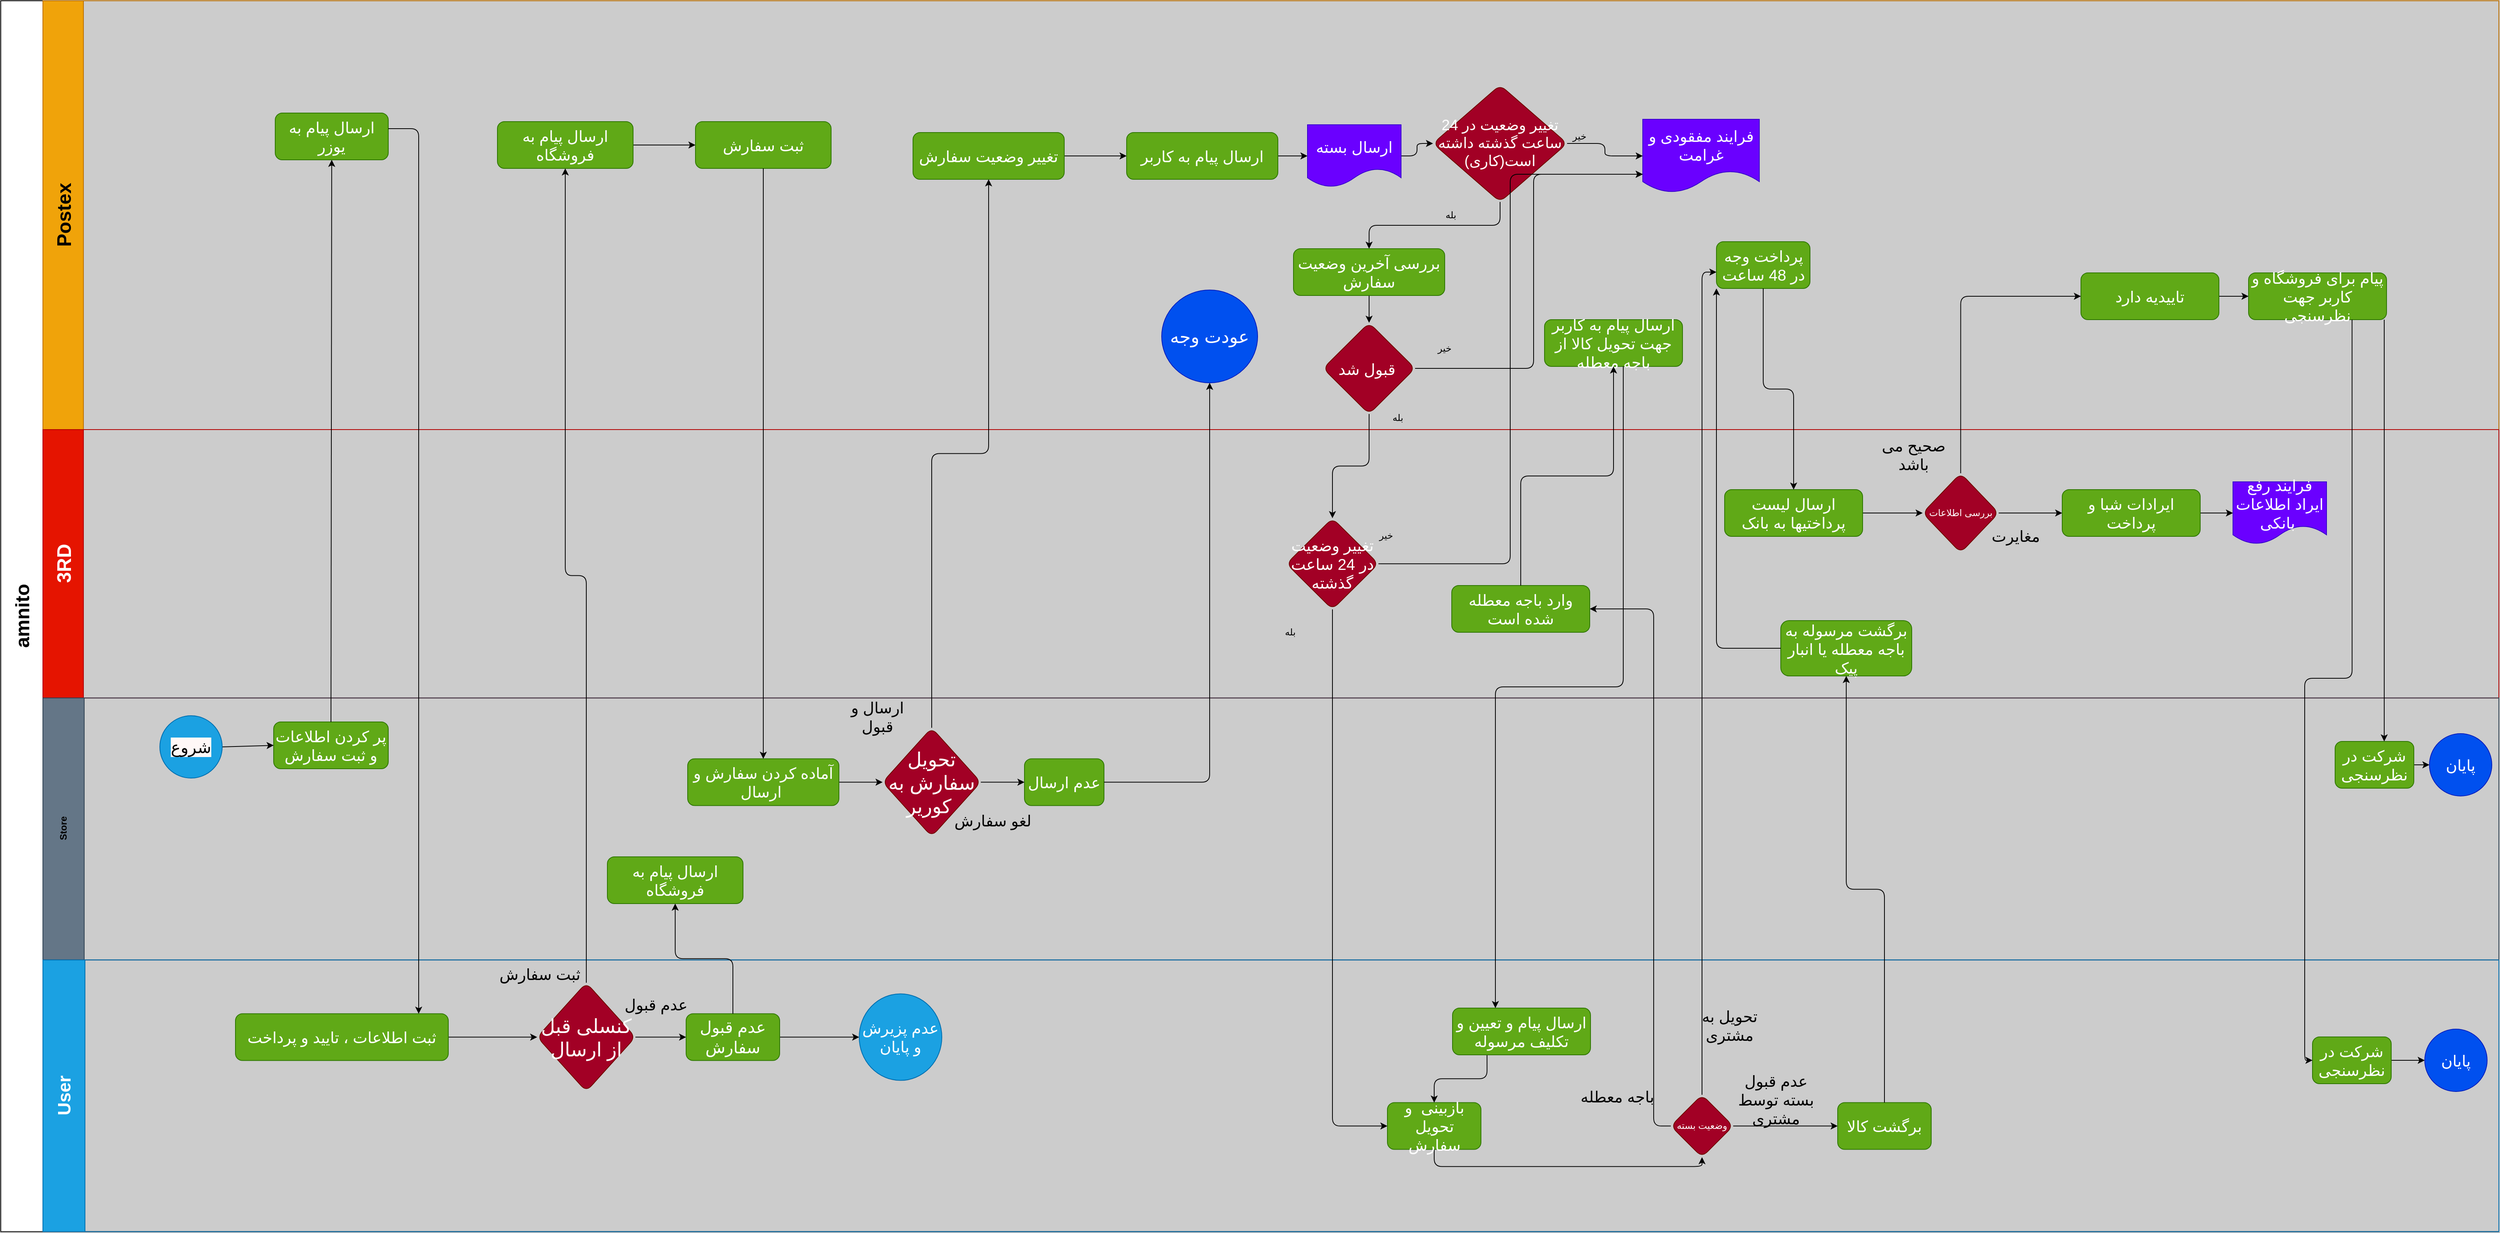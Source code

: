 <mxfile>
    <diagram id="csm_xKcEM0WO2iue_b0D" name="Page-1">
        <mxGraphModel dx="3397" dy="1609" grid="0" gridSize="20" guides="1" tooltips="1" connect="1" arrows="1" fold="1" page="1" pageScale="1" pageWidth="3300" pageHeight="2339" background="#CCCCCC" math="0" shadow="0">
            <root>
                <mxCell id="0"/>
                <mxCell id="1" parent="0"/>
                <mxCell id="2" value="&lt;font style=&quot;font-size: 25px;&quot;&gt;amnito&lt;/font&gt;" style="swimlane;childLayout=stackLayout;resizeParent=1;resizeParentMax=0;horizontal=0;startSize=54;horizontalStack=0;html=1;" parent="1" vertex="1">
                    <mxGeometry x="20" y="80" width="3204" height="1578.75" as="geometry"/>
                </mxCell>
                <mxCell id="3" value="&lt;font style=&quot;font-size: 25px;&quot;&gt;Postex&lt;/font&gt;" style="swimlane;startSize=52;horizontal=0;html=1;fillColor=#f0a30a;fontColor=#000000;strokeColor=#BD7000;" parent="2" vertex="1">
                    <mxGeometry x="54" width="3150" height="550" as="geometry"/>
                </mxCell>
                <mxCell id="17" value="&lt;font style=&quot;font-size: 20px;&quot;&gt;ارسال پیام به یوزر&lt;/font&gt;" style="rounded=1;whiteSpace=wrap;html=1;fillColor=#60a917;fontColor=#ffffff;strokeColor=#2D7600;" parent="3" vertex="1">
                    <mxGeometry x="298" y="144" width="145" height="60" as="geometry"/>
                </mxCell>
                <mxCell id="107" value="" style="edgeStyle=orthogonalEdgeStyle;html=1;fontSize=21;" parent="3" source="102" target="106" edge="1">
                    <mxGeometry relative="1" as="geometry"/>
                </mxCell>
                <mxCell id="102" value="&lt;font style=&quot;font-size: 20px;&quot;&gt;ارسال پیام به فروشگاه&lt;/font&gt;" style="whiteSpace=wrap;html=1;fillColor=#60a917;strokeColor=#2D7600;fontColor=#ffffff;rounded=1;" parent="3" vertex="1">
                    <mxGeometry x="583" y="155" width="174" height="60" as="geometry"/>
                </mxCell>
                <mxCell id="106" value="&lt;font style=&quot;font-size: 20px;&quot;&gt;ثبت سفارش&lt;/font&gt;" style="whiteSpace=wrap;html=1;fillColor=#60a917;strokeColor=#2D7600;fontColor=#ffffff;rounded=1;" parent="3" vertex="1">
                    <mxGeometry x="837" y="155" width="174" height="60" as="geometry"/>
                </mxCell>
                <mxCell id="119" value="" style="edgeStyle=orthogonalEdgeStyle;html=1;fontSize=23;" parent="3" source="116" target="118" edge="1">
                    <mxGeometry relative="1" as="geometry"/>
                </mxCell>
                <mxCell id="116" value="&lt;font style=&quot;font-size: 20px;&quot;&gt;تغییر وضعیت سفارش&lt;/font&gt;" style="whiteSpace=wrap;html=1;fillColor=#60a917;strokeColor=#2D7600;fontColor=#ffffff;rounded=1;" parent="3" vertex="1">
                    <mxGeometry x="1116" y="169" width="194" height="60" as="geometry"/>
                </mxCell>
                <mxCell id="189" value="" style="edgeStyle=orthogonalEdgeStyle;html=1;" parent="3" source="118" target="124" edge="1">
                    <mxGeometry relative="1" as="geometry"/>
                </mxCell>
                <mxCell id="118" value="&lt;font style=&quot;font-size: 20px;&quot;&gt;ارسال پیام به کاربر&lt;/font&gt;" style="whiteSpace=wrap;html=1;fillColor=#60a917;strokeColor=#2D7600;fontColor=#ffffff;rounded=1;" parent="3" vertex="1">
                    <mxGeometry x="1390" y="169" width="194" height="60" as="geometry"/>
                </mxCell>
                <mxCell id="191" value="" style="edgeStyle=orthogonalEdgeStyle;html=1;" parent="3" source="124" target="190" edge="1">
                    <mxGeometry relative="1" as="geometry"/>
                </mxCell>
                <mxCell id="124" value="&lt;font style=&quot;font-size: 20px;&quot;&gt;ارسال بسته&lt;/font&gt;" style="shape=document;whiteSpace=wrap;html=1;boundedLbl=1;fillColor=#6a00ff;strokeColor=#3700CC;fontColor=#ffffff;rounded=1;" parent="3" vertex="1">
                    <mxGeometry x="1622" y="159" width="120" height="80" as="geometry"/>
                </mxCell>
                <mxCell id="154" value="&lt;font style=&quot;font-size: 20px;&quot;&gt;پرداخت وجه در 48 ساعت&lt;/font&gt;" style="whiteSpace=wrap;html=1;fillColor=#60a917;strokeColor=#2D7600;fontColor=#ffffff;rounded=1;" parent="3" vertex="1">
                    <mxGeometry x="2146.5" y="309" width="120" height="60" as="geometry"/>
                </mxCell>
                <mxCell id="165" value="" style="edgeStyle=orthogonalEdgeStyle;html=1;fontSize=20;" parent="3" source="160" target="164" edge="1">
                    <mxGeometry relative="1" as="geometry"/>
                </mxCell>
                <mxCell id="160" value="&lt;font style=&quot;font-size: 20px;&quot;&gt;تاییدیه دارد&lt;/font&gt;" style="whiteSpace=wrap;html=1;fillColor=#60a917;strokeColor=#2D7600;fontColor=#ffffff;rounded=1;" parent="3" vertex="1">
                    <mxGeometry x="2614" y="349" width="177" height="60" as="geometry"/>
                </mxCell>
                <mxCell id="164" value="&lt;font style=&quot;font-size: 20px;&quot;&gt;پیام برای فروشگاه و کاربر جهت نظرسنجی&lt;/font&gt;" style="whiteSpace=wrap;html=1;fillColor=#60a917;strokeColor=#2D7600;fontColor=#ffffff;rounded=1;" parent="3" vertex="1">
                    <mxGeometry x="2829" y="349" width="177" height="60" as="geometry"/>
                </mxCell>
                <mxCell id="183" value="&lt;font style=&quot;font-size: 20px;&quot;&gt;فرایند مفقودی و غرامت&lt;/font&gt;" style="shape=document;whiteSpace=wrap;html=1;boundedLbl=1;fillColor=#6a00ff;strokeColor=#3700CC;fontColor=#ffffff;rounded=1;" parent="3" vertex="1">
                    <mxGeometry x="2052" y="152" width="149.5" height="94" as="geometry"/>
                </mxCell>
                <mxCell id="114" value="&lt;font style=&quot;font-size: 23px;&quot;&gt;عودت وجه&lt;/font&gt;" style="ellipse;whiteSpace=wrap;html=1;fillColor=#0050ef;strokeColor=#001DBC;fontColor=#ffffff;rounded=1;" parent="3" vertex="1">
                    <mxGeometry x="1435" y="371" width="123" height="119" as="geometry"/>
                </mxCell>
                <mxCell id="192" style="edgeStyle=orthogonalEdgeStyle;html=1;exitX=1;exitY=0.5;exitDx=0;exitDy=0;entryX=0;entryY=0.5;entryDx=0;entryDy=0;" parent="3" source="190" target="183" edge="1">
                    <mxGeometry relative="1" as="geometry"/>
                </mxCell>
                <mxCell id="198" style="edgeStyle=orthogonalEdgeStyle;html=1;exitX=0.5;exitY=1;exitDx=0;exitDy=0;entryX=0.5;entryY=0;entryDx=0;entryDy=0;" parent="3" source="190" target="197" edge="1">
                    <mxGeometry relative="1" as="geometry"/>
                </mxCell>
                <mxCell id="190" value="&lt;font style=&quot;font-size: 19px;&quot;&gt;تغییر وضعیت در 24 &lt;br&gt;ساعت گذشته داشته است(کاری)&lt;/font&gt;" style="rhombus;whiteSpace=wrap;html=1;fillColor=#a20025;strokeColor=#6F0000;fontColor=#ffffff;rounded=1;" parent="3" vertex="1">
                    <mxGeometry x="1783" y="108" width="172" height="150" as="geometry"/>
                </mxCell>
                <mxCell id="193" value="خیر" style="text;html=1;strokeColor=none;fillColor=none;align=center;verticalAlign=middle;whiteSpace=wrap;rounded=0;" parent="3" vertex="1">
                    <mxGeometry x="1941" y="159" width="60" height="30" as="geometry"/>
                </mxCell>
                <mxCell id="201" style="edgeStyle=orthogonalEdgeStyle;html=1;exitX=1;exitY=0.5;exitDx=0;exitDy=0;entryX=0;entryY=0.75;entryDx=0;entryDy=0;fontSize=20;" parent="3" source="194" target="183" edge="1">
                    <mxGeometry relative="1" as="geometry">
                        <Array as="points">
                            <mxPoint x="1912" y="472"/>
                            <mxPoint x="1912" y="223"/>
                        </Array>
                    </mxGeometry>
                </mxCell>
                <mxCell id="194" value="&lt;font style=&quot;font-size: 20px;&quot;&gt;قبول شد&amp;nbsp;&lt;/font&gt;" style="rhombus;whiteSpace=wrap;html=1;fillColor=#a20025;strokeColor=#6F0000;fontColor=#ffffff;rounded=1;" parent="3" vertex="1">
                    <mxGeometry x="1642" y="413" width="118" height="117" as="geometry"/>
                </mxCell>
                <mxCell id="200" style="edgeStyle=orthogonalEdgeStyle;html=1;exitX=0.5;exitY=1;exitDx=0;exitDy=0;entryX=0.5;entryY=0;entryDx=0;entryDy=0;fontSize=20;" parent="3" source="197" target="194" edge="1">
                    <mxGeometry relative="1" as="geometry"/>
                </mxCell>
                <mxCell id="197" value="&lt;font style=&quot;font-size: 20px;&quot;&gt;بررسی آخرین وضعیت سفارش&lt;/font&gt;" style="whiteSpace=wrap;html=1;fillColor=#60a917;strokeColor=#2D7600;fontColor=#ffffff;rounded=1;" parent="3" vertex="1">
                    <mxGeometry x="1604" y="318" width="194" height="60" as="geometry"/>
                </mxCell>
                <mxCell id="199" value="بله" style="text;html=1;strokeColor=none;fillColor=none;align=center;verticalAlign=middle;whiteSpace=wrap;rounded=0;" parent="3" vertex="1">
                    <mxGeometry x="1776" y="260" width="60" height="30" as="geometry"/>
                </mxCell>
                <mxCell id="202" value="خیر" style="text;html=1;strokeColor=none;fillColor=none;align=center;verticalAlign=middle;whiteSpace=wrap;rounded=0;" parent="3" vertex="1">
                    <mxGeometry x="1768" y="431" width="60" height="30" as="geometry"/>
                </mxCell>
                <mxCell id="204" value="بله" style="text;html=1;strokeColor=none;fillColor=none;align=center;verticalAlign=middle;whiteSpace=wrap;rounded=0;" parent="3" vertex="1">
                    <mxGeometry x="1708" y="520" width="60" height="30" as="geometry"/>
                </mxCell>
                <mxCell id="212" value="&lt;font style=&quot;font-size: 20px;&quot;&gt;ارسال پیام به کاربر جهت تحویل کالا از باجه معطله&lt;/font&gt;" style="whiteSpace=wrap;html=1;fillColor=#60a917;strokeColor=#2D7600;fontColor=#ffffff;rounded=1;" parent="3" vertex="1">
                    <mxGeometry x="1926" y="409" width="177" height="60" as="geometry"/>
                </mxCell>
                <mxCell id="4" value="&lt;font style=&quot;font-size: 25px;&quot;&gt;3RD&lt;/font&gt;" style="swimlane;startSize=52;horizontal=0;html=1;fillColor=#e51400;fontColor=#ffffff;strokeColor=#B20000;" parent="2" vertex="1">
                    <mxGeometry x="54" y="550" width="3150" height="344.25" as="geometry"/>
                </mxCell>
                <mxCell id="159" value="" style="edgeStyle=orthogonalEdgeStyle;html=1;fontSize=20;" parent="4" source="156" target="158" edge="1">
                    <mxGeometry relative="1" as="geometry"/>
                </mxCell>
                <mxCell id="156" value="&lt;font style=&quot;font-size: 20px;&quot;&gt;ارسال لیست پرداختیها به بانک&lt;/font&gt;" style="whiteSpace=wrap;html=1;fillColor=#60a917;strokeColor=#2D7600;fontColor=#ffffff;rounded=1;" parent="4" vertex="1">
                    <mxGeometry x="2157" y="77" width="177" height="60" as="geometry"/>
                </mxCell>
                <mxCell id="162" value="" style="edgeStyle=orthogonalEdgeStyle;html=1;fontSize=20;" parent="4" source="158" target="161" edge="1">
                    <mxGeometry relative="1" as="geometry"/>
                </mxCell>
                <mxCell id="158" value="بررسی اطلاعات" style="rhombus;whiteSpace=wrap;html=1;fillColor=#a20025;strokeColor=#6F0000;fontColor=#ffffff;rounded=1;" parent="4" vertex="1">
                    <mxGeometry x="2411" y="56" width="97.5" height="102" as="geometry"/>
                </mxCell>
                <mxCell id="167" value="" style="edgeStyle=orthogonalEdgeStyle;html=1;fontSize=20;" parent="4" source="161" target="166" edge="1">
                    <mxGeometry relative="1" as="geometry"/>
                </mxCell>
                <mxCell id="161" value="&lt;font style=&quot;font-size: 20px;&quot;&gt;ایرادات شبا و پرداخت&lt;/font&gt;" style="whiteSpace=wrap;html=1;fillColor=#60a917;strokeColor=#2D7600;fontColor=#ffffff;rounded=1;" parent="4" vertex="1">
                    <mxGeometry x="2590" y="77" width="177" height="60" as="geometry"/>
                </mxCell>
                <mxCell id="166" value="&lt;font style=&quot;font-size: 20px;&quot;&gt;فرایند رفع ایراد اطلاعات بانکی&amp;nbsp;&lt;/font&gt;" style="shape=document;whiteSpace=wrap;html=1;boundedLbl=1;fillColor=#6a00ff;strokeColor=#3700CC;fontColor=#ffffff;rounded=1;" parent="4" vertex="1">
                    <mxGeometry x="2809" y="67" width="120" height="80" as="geometry"/>
                </mxCell>
                <mxCell id="181" value="صحیح می باشد" style="text;html=1;strokeColor=none;fillColor=none;align=center;verticalAlign=middle;whiteSpace=wrap;rounded=0;fontSize=20;" parent="4" vertex="1">
                    <mxGeometry x="2347" y="17" width="105" height="30" as="geometry"/>
                </mxCell>
                <mxCell id="182" value="مغایرت" style="text;html=1;strokeColor=none;fillColor=none;align=center;verticalAlign=middle;whiteSpace=wrap;rounded=0;fontSize=20;" parent="4" vertex="1">
                    <mxGeometry x="2478" y="121" width="105" height="30" as="geometry"/>
                </mxCell>
                <mxCell id="205" value="&lt;font style=&quot;font-size: 20px;&quot;&gt;تغییر وضعیت در 24 ساعت گذشته&lt;/font&gt;" style="rhombus;whiteSpace=wrap;html=1;fillColor=#a20025;strokeColor=#6F0000;fontColor=#ffffff;rounded=1;" parent="4" vertex="1">
                    <mxGeometry x="1595" y="113.63" width="118" height="117" as="geometry"/>
                </mxCell>
                <mxCell id="208" value="&lt;font style=&quot;font-size: 20px;&quot;&gt;وارد باجه معطله شده است&lt;/font&gt;" style="whiteSpace=wrap;html=1;fillColor=#60a917;strokeColor=#2D7600;fontColor=#ffffff;rounded=1;" parent="4" vertex="1">
                    <mxGeometry x="1807" y="200" width="177" height="60" as="geometry"/>
                </mxCell>
                <mxCell id="210" value="خیر" style="text;html=1;strokeColor=none;fillColor=none;align=center;verticalAlign=middle;whiteSpace=wrap;rounded=0;" parent="4" vertex="1">
                    <mxGeometry x="1693" y="121" width="60" height="30" as="geometry"/>
                </mxCell>
                <mxCell id="211" value="بله" style="text;html=1;strokeColor=none;fillColor=none;align=center;verticalAlign=middle;whiteSpace=wrap;rounded=0;" parent="4" vertex="1">
                    <mxGeometry x="1570" y="245" width="60" height="30" as="geometry"/>
                </mxCell>
                <mxCell id="152" value="&lt;span style=&quot;font-size: 20px;&quot;&gt;برگشت مرسوله به باجه معطله یا انبار پیک&lt;/span&gt;" style="whiteSpace=wrap;html=1;fillColor=#60a917;strokeColor=#2D7600;fontColor=#ffffff;rounded=1;" parent="4" vertex="1">
                    <mxGeometry x="2229" y="245" width="168" height="71" as="geometry"/>
                </mxCell>
                <mxCell id="11" value="&lt;font style=&quot;font-size: 12px;&quot;&gt;Store&lt;/font&gt;" style="swimlane;startSize=53;horizontal=0;html=1;fillColor=#647687;strokeColor=#314354;" parent="2" vertex="1">
                    <mxGeometry x="54" y="894.25" width="3150" height="336" as="geometry"/>
                </mxCell>
                <mxCell id="13" value="&lt;span style=&quot;font-size: 20px;&quot;&gt;پر کردن اطلاعات و ثبت سفارش&lt;/span&gt;" style="rounded=1;whiteSpace=wrap;html=1;fillColor=#60a917;fontColor=#ffffff;strokeColor=#2D7600;" parent="11" vertex="1">
                    <mxGeometry x="296" y="30.75" width="147" height="60" as="geometry"/>
                </mxCell>
                <mxCell id="16" style="edgeStyle=none;html=1;exitX=1;exitY=0.5;exitDx=0;exitDy=0;entryX=0;entryY=0.5;entryDx=0;entryDy=0;fontSize=20;fontColor=#000000;" parent="11" source="15" target="13" edge="1">
                    <mxGeometry relative="1" as="geometry"/>
                </mxCell>
                <mxCell id="15" value="&lt;font style=&quot;&quot; color=&quot;#000000&quot;&gt;شروع&lt;/font&gt;" style="ellipse;whiteSpace=wrap;html=1;aspect=fixed;labelBackgroundColor=#FFF8F7;fontSize=21;fillColor=#1ba1e2;fontColor=#ffffff;strokeColor=#006EAF;" parent="11" vertex="1">
                    <mxGeometry x="150" y="22.75" width="80" height="80" as="geometry"/>
                </mxCell>
                <mxCell id="111" value="" style="edgeStyle=orthogonalEdgeStyle;html=1;fontSize=21;" parent="11" source="108" target="110" edge="1">
                    <mxGeometry relative="1" as="geometry"/>
                </mxCell>
                <mxCell id="108" value="&lt;font style=&quot;font-size: 20px;&quot;&gt;آماده کردن سفارش و ارسال&amp;nbsp;&lt;/font&gt;" style="whiteSpace=wrap;html=1;fillColor=#60a917;strokeColor=#2D7600;fontColor=#ffffff;rounded=1;" parent="11" vertex="1">
                    <mxGeometry x="827" y="78" width="194" height="60" as="geometry"/>
                </mxCell>
                <mxCell id="113" value="" style="edgeStyle=orthogonalEdgeStyle;html=1;fontSize=21;" parent="11" source="110" target="112" edge="1">
                    <mxGeometry relative="1" as="geometry"/>
                </mxCell>
                <mxCell id="110" value="&lt;font style=&quot;font-size: 25px;&quot;&gt;تحویل سفارش به کوریر&amp;nbsp;&lt;/font&gt;" style="rhombus;whiteSpace=wrap;html=1;fillColor=#a20025;strokeColor=#6F0000;fontColor=#ffffff;rounded=1;" parent="11" vertex="1">
                    <mxGeometry x="1077" y="38.25" width="126" height="139.5" as="geometry"/>
                </mxCell>
                <mxCell id="112" value="&lt;font style=&quot;font-size: 20px;&quot;&gt;عدم ارسال&lt;/font&gt;" style="whiteSpace=wrap;html=1;fillColor=#60a917;strokeColor=#2D7600;fontColor=#ffffff;rounded=1;" parent="11" vertex="1">
                    <mxGeometry x="1259" y="78" width="102" height="60" as="geometry"/>
                </mxCell>
                <mxCell id="128" value="ارسال و قبول" style="text;html=1;strokeColor=none;fillColor=none;align=center;verticalAlign=middle;whiteSpace=wrap;rounded=0;fontSize=20;" parent="11" vertex="1">
                    <mxGeometry x="1013" y="8.25" width="115" height="30" as="geometry"/>
                </mxCell>
                <mxCell id="141" value="لغو سفارش" style="text;html=1;strokeColor=none;fillColor=none;align=center;verticalAlign=middle;whiteSpace=wrap;rounded=0;fontSize=20;" parent="11" vertex="1">
                    <mxGeometry x="1161" y="142" width="115" height="30" as="geometry"/>
                </mxCell>
                <mxCell id="175" value="" style="edgeStyle=orthogonalEdgeStyle;html=1;fontSize=20;" parent="11" source="170" target="174" edge="1">
                    <mxGeometry relative="1" as="geometry"/>
                </mxCell>
                <mxCell id="170" value="&lt;font style=&quot;font-size: 20px;&quot;&gt;شرکت در نظرسنجی&lt;/font&gt;" style="whiteSpace=wrap;html=1;fillColor=#60a917;strokeColor=#2D7600;fontColor=#ffffff;rounded=1;" parent="11" vertex="1">
                    <mxGeometry x="2940" y="55.75" width="101" height="60" as="geometry"/>
                </mxCell>
                <mxCell id="174" value="&lt;font style=&quot;font-size: 20px;&quot;&gt;پایان&lt;/font&gt;" style="ellipse;whiteSpace=wrap;html=1;fillColor=#0050ef;strokeColor=#001DBC;fontColor=#ffffff;rounded=1;" parent="11" vertex="1">
                    <mxGeometry x="3061" y="45.75" width="80" height="80" as="geometry"/>
                </mxCell>
                <mxCell id="185" value="&lt;font style=&quot;font-size: 20px;&quot;&gt;ارسال پیام به فروشگاه&lt;/font&gt;" style="whiteSpace=wrap;html=1;fillColor=#60a917;strokeColor=#2D7600;fontColor=#ffffff;rounded=1;" parent="11" vertex="1">
                    <mxGeometry x="724" y="203.75" width="174" height="60" as="geometry"/>
                </mxCell>
                <mxCell id="12" value="&lt;font style=&quot;font-size: 23px;&quot;&gt;User&lt;/font&gt;" style="swimlane;startSize=54;horizontal=0;html=1;fillColor=#1ba1e2;fontColor=#ffffff;strokeColor=#006EAF;" parent="2" vertex="1">
                    <mxGeometry x="54" y="1230.25" width="3150" height="348.5" as="geometry"/>
                </mxCell>
                <mxCell id="99" value="" style="edgeStyle=orthogonalEdgeStyle;html=1;" parent="12" source="96" target="98" edge="1">
                    <mxGeometry relative="1" as="geometry"/>
                </mxCell>
                <mxCell id="96" value="&lt;font style=&quot;font-size: 20px;&quot;&gt;ثبت اطلاعات ، تایید و پرداخت&lt;/font&gt;" style="rounded=1;whiteSpace=wrap;html=1;fillColor=#60a917;fontColor=#ffffff;strokeColor=#2D7600;" parent="12" vertex="1">
                    <mxGeometry x="247" y="69" width="273" height="60" as="geometry"/>
                </mxCell>
                <mxCell id="101" value="" style="edgeStyle=orthogonalEdgeStyle;html=1;fontSize=25;" parent="12" source="98" target="100" edge="1">
                    <mxGeometry relative="1" as="geometry"/>
                </mxCell>
                <mxCell id="98" value="&lt;font style=&quot;font-size: 25px;&quot;&gt;کنسلی قبل از ارسال&lt;/font&gt;" style="rhombus;whiteSpace=wrap;html=1;fillColor=#a20025;strokeColor=#6F0000;fontColor=#ffffff;rounded=1;" parent="12" vertex="1">
                    <mxGeometry x="634" y="29.25" width="126" height="139.5" as="geometry"/>
                </mxCell>
                <mxCell id="145" value="" style="edgeStyle=orthogonalEdgeStyle;html=1;fontSize=20;" parent="12" source="100" target="144" edge="1">
                    <mxGeometry relative="1" as="geometry"/>
                </mxCell>
                <mxCell id="100" value="&lt;font style=&quot;font-size: 21px;&quot;&gt;عدم قبول سفارش&lt;/font&gt;" style="whiteSpace=wrap;html=1;fillColor=#60a917;strokeColor=#2D7600;fontColor=#ffffff;rounded=1;" parent="12" vertex="1">
                    <mxGeometry x="825" y="69" width="120" height="60" as="geometry"/>
                </mxCell>
                <mxCell id="142" value="ثبت سفارش" style="text;html=1;strokeColor=none;fillColor=none;align=center;verticalAlign=middle;whiteSpace=wrap;rounded=0;fontSize=20;" parent="12" vertex="1">
                    <mxGeometry x="580" y="3" width="115" height="30" as="geometry"/>
                </mxCell>
                <mxCell id="143" value="عدم قبول" style="text;html=1;strokeColor=none;fillColor=none;align=center;verticalAlign=middle;whiteSpace=wrap;rounded=0;fontSize=20;" parent="12" vertex="1">
                    <mxGeometry x="729" y="42" width="115" height="30" as="geometry"/>
                </mxCell>
                <mxCell id="144" value="&lt;font style=&quot;font-size: 20px;&quot;&gt;عدم پزیرش و پایان&lt;/font&gt;" style="ellipse;whiteSpace=wrap;html=1;fillColor=#1ba1e2;strokeColor=#006EAF;fontColor=#ffffff;rounded=1;" parent="12" vertex="1">
                    <mxGeometry x="1047" y="43.5" width="106" height="111" as="geometry"/>
                </mxCell>
                <mxCell id="149" value="" style="edgeStyle=orthogonalEdgeStyle;html=1;fontSize=20;" parent="12" source="146" target="148" edge="1">
                    <mxGeometry relative="1" as="geometry">
                        <Array as="points">
                            <mxPoint x="1784" y="265"/>
                            <mxPoint x="2128" y="265"/>
                        </Array>
                    </mxGeometry>
                </mxCell>
                <mxCell id="146" value="&lt;font style=&quot;font-size: 20px;&quot;&gt;بازبینی&amp;nbsp; و تحویل سفارش&lt;/font&gt;" style="whiteSpace=wrap;html=1;fillColor=#60a917;strokeColor=#2D7600;fontColor=#ffffff;rounded=1;" parent="12" vertex="1">
                    <mxGeometry x="1724.5" y="183" width="120" height="60" as="geometry"/>
                </mxCell>
                <mxCell id="151" value="" style="edgeStyle=orthogonalEdgeStyle;html=1;fontSize=20;" parent="12" source="148" target="150" edge="1">
                    <mxGeometry relative="1" as="geometry"/>
                </mxCell>
                <mxCell id="148" value="وضعیت بسته" style="rhombus;whiteSpace=wrap;html=1;fillColor=#a20025;strokeColor=#6F0000;fontColor=#ffffff;rounded=1;" parent="12" vertex="1">
                    <mxGeometry x="2088" y="173" width="80" height="80" as="geometry"/>
                </mxCell>
                <mxCell id="150" value="&lt;font style=&quot;font-size: 20px;&quot;&gt;برگشت کالا&lt;/font&gt;" style="whiteSpace=wrap;html=1;fillColor=#60a917;strokeColor=#2D7600;fontColor=#ffffff;rounded=1;" parent="12" vertex="1">
                    <mxGeometry x="2302" y="183" width="120" height="60" as="geometry"/>
                </mxCell>
                <mxCell id="177" value="" style="edgeStyle=orthogonalEdgeStyle;html=1;fontSize=20;" parent="12" source="172" target="176" edge="1">
                    <mxGeometry relative="1" as="geometry"/>
                </mxCell>
                <mxCell id="172" value="&lt;font style=&quot;font-size: 20px;&quot;&gt;شرکت در نظرسنجی&lt;/font&gt;" style="whiteSpace=wrap;html=1;fillColor=#60a917;strokeColor=#2D7600;fontColor=#ffffff;rounded=1;" parent="12" vertex="1">
                    <mxGeometry x="2911" y="98.75" width="101" height="60" as="geometry"/>
                </mxCell>
                <mxCell id="176" value="&lt;font style=&quot;font-size: 20px;&quot;&gt;پایان&lt;/font&gt;" style="ellipse;whiteSpace=wrap;html=1;fillColor=#0050ef;strokeColor=#001DBC;fontColor=#ffffff;rounded=1;" parent="12" vertex="1">
                    <mxGeometry x="3055" y="88.75" width="80" height="80" as="geometry"/>
                </mxCell>
                <mxCell id="178" value="تحویل به مشتری" style="text;html=1;strokeColor=none;fillColor=none;align=center;verticalAlign=middle;whiteSpace=wrap;rounded=0;fontSize=20;" parent="12" vertex="1">
                    <mxGeometry x="2101" y="68.75" width="125" height="30" as="geometry"/>
                </mxCell>
                <mxCell id="180" value="عدم قبول بسته توسط مشتری" style="text;html=1;strokeColor=none;fillColor=none;align=center;verticalAlign=middle;whiteSpace=wrap;rounded=0;fontSize=20;" parent="12" vertex="1">
                    <mxGeometry x="2168" y="163.75" width="110" height="30" as="geometry"/>
                </mxCell>
                <mxCell id="216" style="edgeStyle=orthogonalEdgeStyle;html=1;exitX=0.25;exitY=1;exitDx=0;exitDy=0;fontSize=20;" parent="12" source="214" target="146" edge="1">
                    <mxGeometry relative="1" as="geometry"/>
                </mxCell>
                <mxCell id="214" value="&lt;span style=&quot;font-size: 20px;&quot;&gt;ارسال پیام و تعیین و تکلیف مرسوله&lt;/span&gt;" style="whiteSpace=wrap;html=1;fillColor=#60a917;strokeColor=#2D7600;fontColor=#ffffff;rounded=1;" parent="12" vertex="1">
                    <mxGeometry x="1808" y="61.75" width="177" height="60" as="geometry"/>
                </mxCell>
                <mxCell id="220" value="باجه معطله" style="text;html=1;strokeColor=none;fillColor=none;align=center;verticalAlign=middle;whiteSpace=wrap;rounded=0;fontSize=20;" vertex="1" parent="12">
                    <mxGeometry x="1957" y="159.25" width="125" height="30" as="geometry"/>
                </mxCell>
                <mxCell id="95" style="edgeStyle=none;html=1;exitX=0.5;exitY=0;exitDx=0;exitDy=0;" parent="2" source="13" target="17" edge="1">
                    <mxGeometry relative="1" as="geometry"/>
                </mxCell>
                <mxCell id="97" value="" style="edgeStyle=orthogonalEdgeStyle;html=1;" parent="2" source="17" target="96" edge="1">
                    <mxGeometry relative="1" as="geometry">
                        <Array as="points">
                            <mxPoint x="536" y="164"/>
                        </Array>
                    </mxGeometry>
                </mxCell>
                <mxCell id="103" value="" style="edgeStyle=orthogonalEdgeStyle;html=1;fontSize=25;entryX=0.5;entryY=1;entryDx=0;entryDy=0;" parent="2" source="98" target="102" edge="1">
                    <mxGeometry relative="1" as="geometry">
                        <mxPoint x="703" y="277" as="targetPoint"/>
                    </mxGeometry>
                </mxCell>
                <mxCell id="109" value="" style="edgeStyle=orthogonalEdgeStyle;html=1;fontSize=21;" parent="2" source="106" target="108" edge="1">
                    <mxGeometry relative="1" as="geometry"/>
                </mxCell>
                <mxCell id="117" style="edgeStyle=orthogonalEdgeStyle;html=1;exitX=0.5;exitY=0;exitDx=0;exitDy=0;fontSize=23;" parent="2" source="110" target="116" edge="1">
                    <mxGeometry relative="1" as="geometry"/>
                </mxCell>
                <mxCell id="155" value="" style="edgeStyle=orthogonalEdgeStyle;html=1;fontSize=20;" parent="2" source="148" target="154" edge="1">
                    <mxGeometry relative="1" as="geometry">
                        <Array as="points">
                            <mxPoint x="2182" y="348"/>
                        </Array>
                    </mxGeometry>
                </mxCell>
                <mxCell id="157" value="" style="edgeStyle=orthogonalEdgeStyle;html=1;fontSize=20;" parent="2" source="154" target="156" edge="1">
                    <mxGeometry relative="1" as="geometry"/>
                </mxCell>
                <mxCell id="163" style="edgeStyle=orthogonalEdgeStyle;html=1;exitX=0.5;exitY=0;exitDx=0;exitDy=0;entryX=0;entryY=0.5;entryDx=0;entryDy=0;fontSize=20;" parent="2" source="158" target="160" edge="1">
                    <mxGeometry relative="1" as="geometry"/>
                </mxCell>
                <mxCell id="171" value="" style="edgeStyle=orthogonalEdgeStyle;html=1;fontSize=20;" parent="2" source="164" target="170" edge="1">
                    <mxGeometry relative="1" as="geometry">
                        <Array as="points">
                            <mxPoint x="3057" y="691"/>
                            <mxPoint x="3057" y="691"/>
                        </Array>
                    </mxGeometry>
                </mxCell>
                <mxCell id="115" value="" style="edgeStyle=orthogonalEdgeStyle;html=1;fontSize=21;" parent="2" source="112" target="114" edge="1">
                    <mxGeometry relative="1" as="geometry"/>
                </mxCell>
                <mxCell id="187" style="edgeStyle=orthogonalEdgeStyle;html=1;exitX=0.5;exitY=0;exitDx=0;exitDy=0;" parent="2" source="100" target="185" edge="1">
                    <mxGeometry relative="1" as="geometry"/>
                </mxCell>
                <mxCell id="206" style="edgeStyle=orthogonalEdgeStyle;html=1;exitX=0.5;exitY=1;exitDx=0;exitDy=0;entryX=0.5;entryY=0;entryDx=0;entryDy=0;fontSize=20;" parent="2" source="194" target="205" edge="1">
                    <mxGeometry relative="1" as="geometry"/>
                </mxCell>
                <mxCell id="207" style="edgeStyle=orthogonalEdgeStyle;html=1;exitX=0.5;exitY=1;exitDx=0;exitDy=0;entryX=0;entryY=0.5;entryDx=0;entryDy=0;fontSize=20;" parent="2" source="205" target="146" edge="1">
                    <mxGeometry relative="1" as="geometry"/>
                </mxCell>
                <mxCell id="213" value="" style="edgeStyle=orthogonalEdgeStyle;html=1;fontSize=20;" parent="2" source="208" target="212" edge="1">
                    <mxGeometry relative="1" as="geometry"/>
                </mxCell>
                <mxCell id="215" value="" style="edgeStyle=orthogonalEdgeStyle;html=1;fontSize=20;" parent="2" source="212" target="214" edge="1">
                    <mxGeometry relative="1" as="geometry">
                        <Array as="points">
                            <mxPoint x="2081" y="880"/>
                            <mxPoint x="1917" y="880"/>
                        </Array>
                    </mxGeometry>
                </mxCell>
                <mxCell id="217" style="edgeStyle=orthogonalEdgeStyle;html=1;exitX=0.75;exitY=1;exitDx=0;exitDy=0;entryX=0;entryY=0.5;entryDx=0;entryDy=0;fontSize=25;" parent="2" source="164" target="172" edge="1">
                    <mxGeometry relative="1" as="geometry"/>
                </mxCell>
                <mxCell id="218" style="edgeStyle=orthogonalEdgeStyle;html=1;exitX=1;exitY=0.5;exitDx=0;exitDy=0;entryX=0;entryY=0.75;entryDx=0;entryDy=0;fontSize=19;" edge="1" parent="2" source="205" target="183">
                    <mxGeometry relative="1" as="geometry">
                        <Array as="points">
                            <mxPoint x="1936" y="722"/>
                            <mxPoint x="1936" y="222"/>
                        </Array>
                    </mxGeometry>
                </mxCell>
                <mxCell id="219" style="edgeStyle=orthogonalEdgeStyle;html=1;exitX=0;exitY=0.5;exitDx=0;exitDy=0;fontSize=19;" edge="1" parent="2" source="148" target="208">
                    <mxGeometry relative="1" as="geometry">
                        <Array as="points">
                            <mxPoint x="2120" y="1443"/>
                            <mxPoint x="2120" y="780"/>
                        </Array>
                    </mxGeometry>
                </mxCell>
                <mxCell id="221" value="" style="edgeStyle=orthogonalEdgeStyle;html=1;fontSize=19;" edge="1" parent="2" source="150" target="152">
                    <mxGeometry relative="1" as="geometry"/>
                </mxCell>
                <mxCell id="222" style="edgeStyle=orthogonalEdgeStyle;html=1;exitX=0;exitY=0.5;exitDx=0;exitDy=0;entryX=0;entryY=1;entryDx=0;entryDy=0;fontSize=19;" edge="1" parent="2" source="152" target="154">
                    <mxGeometry relative="1" as="geometry"/>
                </mxCell>
            </root>
        </mxGraphModel>
    </diagram>
</mxfile>